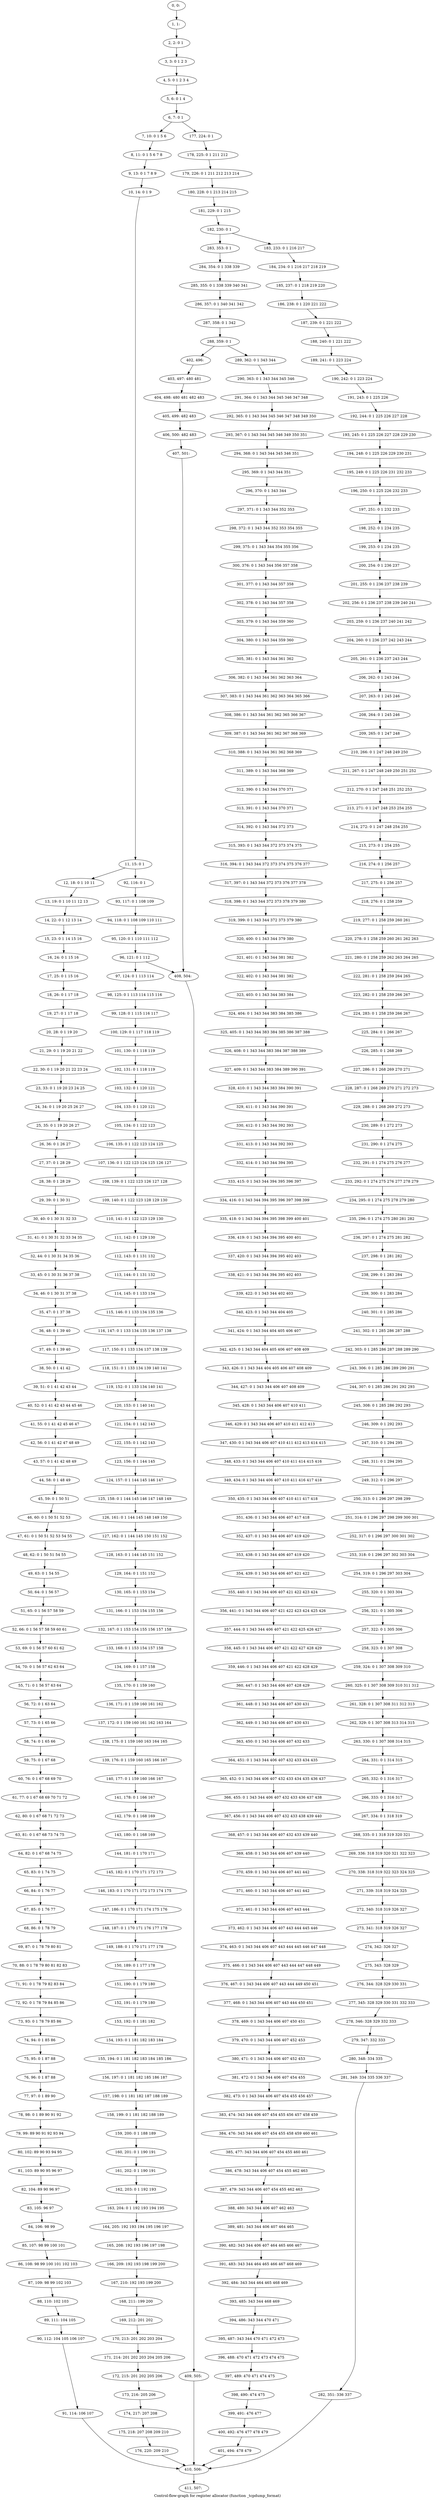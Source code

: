 digraph G {
graph [label="Control-flow-graph for register allocator (function _tcpdump_format)"]
0[label="0, 0: "];
1[label="1, 1: "];
2[label="2, 2: 0 1 "];
3[label="3, 3: 0 1 2 3 "];
4[label="4, 5: 0 1 2 3 4 "];
5[label="5, 6: 0 1 4 "];
6[label="6, 7: 0 1 "];
7[label="7, 10: 0 1 5 6 "];
8[label="8, 11: 0 1 5 6 7 8 "];
9[label="9, 13: 0 1 7 8 9 "];
10[label="10, 14: 0 1 9 "];
11[label="11, 15: 0 1 "];
12[label="12, 18: 0 1 10 11 "];
13[label="13, 19: 0 1 10 11 12 13 "];
14[label="14, 22: 0 1 12 13 14 "];
15[label="15, 23: 0 1 14 15 16 "];
16[label="16, 24: 0 1 15 16 "];
17[label="17, 25: 0 1 15 16 "];
18[label="18, 26: 0 1 17 18 "];
19[label="19, 27: 0 1 17 18 "];
20[label="20, 28: 0 1 19 20 "];
21[label="21, 29: 0 1 19 20 21 22 "];
22[label="22, 30: 0 1 19 20 21 22 23 24 "];
23[label="23, 33: 0 1 19 20 23 24 25 "];
24[label="24, 34: 0 1 19 20 25 26 27 "];
25[label="25, 35: 0 1 19 20 26 27 "];
26[label="26, 36: 0 1 26 27 "];
27[label="27, 37: 0 1 28 29 "];
28[label="28, 38: 0 1 28 29 "];
29[label="29, 39: 0 1 30 31 "];
30[label="30, 40: 0 1 30 31 32 33 "];
31[label="31, 41: 0 1 30 31 32 33 34 35 "];
32[label="32, 44: 0 1 30 31 34 35 36 "];
33[label="33, 45: 0 1 30 31 36 37 38 "];
34[label="34, 46: 0 1 30 31 37 38 "];
35[label="35, 47: 0 1 37 38 "];
36[label="36, 48: 0 1 39 40 "];
37[label="37, 49: 0 1 39 40 "];
38[label="38, 50: 0 1 41 42 "];
39[label="39, 51: 0 1 41 42 43 44 "];
40[label="40, 52: 0 1 41 42 43 44 45 46 "];
41[label="41, 55: 0 1 41 42 45 46 47 "];
42[label="42, 56: 0 1 41 42 47 48 49 "];
43[label="43, 57: 0 1 41 42 48 49 "];
44[label="44, 58: 0 1 48 49 "];
45[label="45, 59: 0 1 50 51 "];
46[label="46, 60: 0 1 50 51 52 53 "];
47[label="47, 61: 0 1 50 51 52 53 54 55 "];
48[label="48, 62: 0 1 50 51 54 55 "];
49[label="49, 63: 0 1 54 55 "];
50[label="50, 64: 0 1 56 57 "];
51[label="51, 65: 0 1 56 57 58 59 "];
52[label="52, 66: 0 1 56 57 58 59 60 61 "];
53[label="53, 69: 0 1 56 57 60 61 62 "];
54[label="54, 70: 0 1 56 57 62 63 64 "];
55[label="55, 71: 0 1 56 57 63 64 "];
56[label="56, 72: 0 1 63 64 "];
57[label="57, 73: 0 1 65 66 "];
58[label="58, 74: 0 1 65 66 "];
59[label="59, 75: 0 1 67 68 "];
60[label="60, 76: 0 1 67 68 69 70 "];
61[label="61, 77: 0 1 67 68 69 70 71 72 "];
62[label="62, 80: 0 1 67 68 71 72 73 "];
63[label="63, 81: 0 1 67 68 73 74 75 "];
64[label="64, 82: 0 1 67 68 74 75 "];
65[label="65, 83: 0 1 74 75 "];
66[label="66, 84: 0 1 76 77 "];
67[label="67, 85: 0 1 76 77 "];
68[label="68, 86: 0 1 78 79 "];
69[label="69, 87: 0 1 78 79 80 81 "];
70[label="70, 88: 0 1 78 79 80 81 82 83 "];
71[label="71, 91: 0 1 78 79 82 83 84 "];
72[label="72, 92: 0 1 78 79 84 85 86 "];
73[label="73, 93: 0 1 78 79 85 86 "];
74[label="74, 94: 0 1 85 86 "];
75[label="75, 95: 0 1 87 88 "];
76[label="76, 96: 0 1 87 88 "];
77[label="77, 97: 0 1 89 90 "];
78[label="78, 98: 0 1 89 90 91 92 "];
79[label="79, 99: 89 90 91 92 93 94 "];
80[label="80, 102: 89 90 93 94 95 "];
81[label="81, 103: 89 90 95 96 97 "];
82[label="82, 104: 89 90 96 97 "];
83[label="83, 105: 96 97 "];
84[label="84, 106: 98 99 "];
85[label="85, 107: 98 99 100 101 "];
86[label="86, 108: 98 99 100 101 102 103 "];
87[label="87, 109: 98 99 102 103 "];
88[label="88, 110: 102 103 "];
89[label="89, 111: 104 105 "];
90[label="90, 112: 104 105 106 107 "];
91[label="91, 114: 106 107 "];
92[label="92, 116: 0 1 "];
93[label="93, 117: 0 1 108 109 "];
94[label="94, 118: 0 1 108 109 110 111 "];
95[label="95, 120: 0 1 110 111 112 "];
96[label="96, 121: 0 1 112 "];
97[label="97, 124: 0 1 113 114 "];
98[label="98, 125: 0 1 113 114 115 116 "];
99[label="99, 128: 0 1 115 116 117 "];
100[label="100, 129: 0 1 117 118 119 "];
101[label="101, 130: 0 1 118 119 "];
102[label="102, 131: 0 1 118 119 "];
103[label="103, 132: 0 1 120 121 "];
104[label="104, 133: 0 1 120 121 "];
105[label="105, 134: 0 1 122 123 "];
106[label="106, 135: 0 1 122 123 124 125 "];
107[label="107, 136: 0 1 122 123 124 125 126 127 "];
108[label="108, 139: 0 1 122 123 126 127 128 "];
109[label="109, 140: 0 1 122 123 128 129 130 "];
110[label="110, 141: 0 1 122 123 129 130 "];
111[label="111, 142: 0 1 129 130 "];
112[label="112, 143: 0 1 131 132 "];
113[label="113, 144: 0 1 131 132 "];
114[label="114, 145: 0 1 133 134 "];
115[label="115, 146: 0 1 133 134 135 136 "];
116[label="116, 147: 0 1 133 134 135 136 137 138 "];
117[label="117, 150: 0 1 133 134 137 138 139 "];
118[label="118, 151: 0 1 133 134 139 140 141 "];
119[label="119, 152: 0 1 133 134 140 141 "];
120[label="120, 153: 0 1 140 141 "];
121[label="121, 154: 0 1 142 143 "];
122[label="122, 155: 0 1 142 143 "];
123[label="123, 156: 0 1 144 145 "];
124[label="124, 157: 0 1 144 145 146 147 "];
125[label="125, 158: 0 1 144 145 146 147 148 149 "];
126[label="126, 161: 0 1 144 145 148 149 150 "];
127[label="127, 162: 0 1 144 145 150 151 152 "];
128[label="128, 163: 0 1 144 145 151 152 "];
129[label="129, 164: 0 1 151 152 "];
130[label="130, 165: 0 1 153 154 "];
131[label="131, 166: 0 1 153 154 155 156 "];
132[label="132, 167: 0 1 153 154 155 156 157 158 "];
133[label="133, 168: 0 1 153 154 157 158 "];
134[label="134, 169: 0 1 157 158 "];
135[label="135, 170: 0 1 159 160 "];
136[label="136, 171: 0 1 159 160 161 162 "];
137[label="137, 172: 0 1 159 160 161 162 163 164 "];
138[label="138, 175: 0 1 159 160 163 164 165 "];
139[label="139, 176: 0 1 159 160 165 166 167 "];
140[label="140, 177: 0 1 159 160 166 167 "];
141[label="141, 178: 0 1 166 167 "];
142[label="142, 179: 0 1 168 169 "];
143[label="143, 180: 0 1 168 169 "];
144[label="144, 181: 0 1 170 171 "];
145[label="145, 182: 0 1 170 171 172 173 "];
146[label="146, 183: 0 1 170 171 172 173 174 175 "];
147[label="147, 186: 0 1 170 171 174 175 176 "];
148[label="148, 187: 0 1 170 171 176 177 178 "];
149[label="149, 188: 0 1 170 171 177 178 "];
150[label="150, 189: 0 1 177 178 "];
151[label="151, 190: 0 1 179 180 "];
152[label="152, 191: 0 1 179 180 "];
153[label="153, 192: 0 1 181 182 "];
154[label="154, 193: 0 1 181 182 183 184 "];
155[label="155, 194: 0 1 181 182 183 184 185 186 "];
156[label="156, 197: 0 1 181 182 185 186 187 "];
157[label="157, 198: 0 1 181 182 187 188 189 "];
158[label="158, 199: 0 1 181 182 188 189 "];
159[label="159, 200: 0 1 188 189 "];
160[label="160, 201: 0 1 190 191 "];
161[label="161, 202: 0 1 190 191 "];
162[label="162, 203: 0 1 192 193 "];
163[label="163, 204: 0 1 192 193 194 195 "];
164[label="164, 205: 192 193 194 195 196 197 "];
165[label="165, 208: 192 193 196 197 198 "];
166[label="166, 209: 192 193 198 199 200 "];
167[label="167, 210: 192 193 199 200 "];
168[label="168, 211: 199 200 "];
169[label="169, 212: 201 202 "];
170[label="170, 213: 201 202 203 204 "];
171[label="171, 214: 201 202 203 204 205 206 "];
172[label="172, 215: 201 202 205 206 "];
173[label="173, 216: 205 206 "];
174[label="174, 217: 207 208 "];
175[label="175, 218: 207 208 209 210 "];
176[label="176, 220: 209 210 "];
177[label="177, 224: 0 1 "];
178[label="178, 225: 0 1 211 212 "];
179[label="179, 226: 0 1 211 212 213 214 "];
180[label="180, 228: 0 1 213 214 215 "];
181[label="181, 229: 0 1 215 "];
182[label="182, 230: 0 1 "];
183[label="183, 233: 0 1 216 217 "];
184[label="184, 234: 0 1 216 217 218 219 "];
185[label="185, 237: 0 1 218 219 220 "];
186[label="186, 238: 0 1 220 221 222 "];
187[label="187, 239: 0 1 221 222 "];
188[label="188, 240: 0 1 221 222 "];
189[label="189, 241: 0 1 223 224 "];
190[label="190, 242: 0 1 223 224 "];
191[label="191, 243: 0 1 225 226 "];
192[label="192, 244: 0 1 225 226 227 228 "];
193[label="193, 245: 0 1 225 226 227 228 229 230 "];
194[label="194, 248: 0 1 225 226 229 230 231 "];
195[label="195, 249: 0 1 225 226 231 232 233 "];
196[label="196, 250: 0 1 225 226 232 233 "];
197[label="197, 251: 0 1 232 233 "];
198[label="198, 252: 0 1 234 235 "];
199[label="199, 253: 0 1 234 235 "];
200[label="200, 254: 0 1 236 237 "];
201[label="201, 255: 0 1 236 237 238 239 "];
202[label="202, 256: 0 1 236 237 238 239 240 241 "];
203[label="203, 259: 0 1 236 237 240 241 242 "];
204[label="204, 260: 0 1 236 237 242 243 244 "];
205[label="205, 261: 0 1 236 237 243 244 "];
206[label="206, 262: 0 1 243 244 "];
207[label="207, 263: 0 1 245 246 "];
208[label="208, 264: 0 1 245 246 "];
209[label="209, 265: 0 1 247 248 "];
210[label="210, 266: 0 1 247 248 249 250 "];
211[label="211, 267: 0 1 247 248 249 250 251 252 "];
212[label="212, 270: 0 1 247 248 251 252 253 "];
213[label="213, 271: 0 1 247 248 253 254 255 "];
214[label="214, 272: 0 1 247 248 254 255 "];
215[label="215, 273: 0 1 254 255 "];
216[label="216, 274: 0 1 256 257 "];
217[label="217, 275: 0 1 256 257 "];
218[label="218, 276: 0 1 258 259 "];
219[label="219, 277: 0 1 258 259 260 261 "];
220[label="220, 278: 0 1 258 259 260 261 262 263 "];
221[label="221, 280: 0 1 258 259 262 263 264 265 "];
222[label="222, 281: 0 1 258 259 264 265 "];
223[label="223, 282: 0 1 258 259 266 267 "];
224[label="224, 283: 0 1 258 259 266 267 "];
225[label="225, 284: 0 1 266 267 "];
226[label="226, 285: 0 1 268 269 "];
227[label="227, 286: 0 1 268 269 270 271 "];
228[label="228, 287: 0 1 268 269 270 271 272 273 "];
229[label="229, 288: 0 1 268 269 272 273 "];
230[label="230, 289: 0 1 272 273 "];
231[label="231, 290: 0 1 274 275 "];
232[label="232, 291: 0 1 274 275 276 277 "];
233[label="233, 292: 0 1 274 275 276 277 278 279 "];
234[label="234, 295: 0 1 274 275 278 279 280 "];
235[label="235, 296: 0 1 274 275 280 281 282 "];
236[label="236, 297: 0 1 274 275 281 282 "];
237[label="237, 298: 0 1 281 282 "];
238[label="238, 299: 0 1 283 284 "];
239[label="239, 300: 0 1 283 284 "];
240[label="240, 301: 0 1 285 286 "];
241[label="241, 302: 0 1 285 286 287 288 "];
242[label="242, 303: 0 1 285 286 287 288 289 290 "];
243[label="243, 306: 0 1 285 286 289 290 291 "];
244[label="244, 307: 0 1 285 286 291 292 293 "];
245[label="245, 308: 0 1 285 286 292 293 "];
246[label="246, 309: 0 1 292 293 "];
247[label="247, 310: 0 1 294 295 "];
248[label="248, 311: 0 1 294 295 "];
249[label="249, 312: 0 1 296 297 "];
250[label="250, 313: 0 1 296 297 298 299 "];
251[label="251, 314: 0 1 296 297 298 299 300 301 "];
252[label="252, 317: 0 1 296 297 300 301 302 "];
253[label="253, 318: 0 1 296 297 302 303 304 "];
254[label="254, 319: 0 1 296 297 303 304 "];
255[label="255, 320: 0 1 303 304 "];
256[label="256, 321: 0 1 305 306 "];
257[label="257, 322: 0 1 305 306 "];
258[label="258, 323: 0 1 307 308 "];
259[label="259, 324: 0 1 307 308 309 310 "];
260[label="260, 325: 0 1 307 308 309 310 311 312 "];
261[label="261, 328: 0 1 307 308 311 312 313 "];
262[label="262, 329: 0 1 307 308 313 314 315 "];
263[label="263, 330: 0 1 307 308 314 315 "];
264[label="264, 331: 0 1 314 315 "];
265[label="265, 332: 0 1 316 317 "];
266[label="266, 333: 0 1 316 317 "];
267[label="267, 334: 0 1 318 319 "];
268[label="268, 335: 0 1 318 319 320 321 "];
269[label="269, 336: 318 319 320 321 322 323 "];
270[label="270, 338: 318 319 322 323 324 325 "];
271[label="271, 339: 318 319 324 325 "];
272[label="272, 340: 318 319 326 327 "];
273[label="273, 341: 318 319 326 327 "];
274[label="274, 342: 326 327 "];
275[label="275, 343: 328 329 "];
276[label="276, 344: 328 329 330 331 "];
277[label="277, 345: 328 329 330 331 332 333 "];
278[label="278, 346: 328 329 332 333 "];
279[label="279, 347: 332 333 "];
280[label="280, 348: 334 335 "];
281[label="281, 349: 334 335 336 337 "];
282[label="282, 351: 336 337 "];
283[label="283, 353: 0 1 "];
284[label="284, 354: 0 1 338 339 "];
285[label="285, 355: 0 1 338 339 340 341 "];
286[label="286, 357: 0 1 340 341 342 "];
287[label="287, 358: 0 1 342 "];
288[label="288, 359: 0 1 "];
289[label="289, 362: 0 1 343 344 "];
290[label="290, 363: 0 1 343 344 345 346 "];
291[label="291, 364: 0 1 343 344 345 346 347 348 "];
292[label="292, 365: 0 1 343 344 345 346 347 348 349 350 "];
293[label="293, 367: 0 1 343 344 345 346 349 350 351 "];
294[label="294, 368: 0 1 343 344 345 346 351 "];
295[label="295, 369: 0 1 343 344 351 "];
296[label="296, 370: 0 1 343 344 "];
297[label="297, 371: 0 1 343 344 352 353 "];
298[label="298, 372: 0 1 343 344 352 353 354 355 "];
299[label="299, 375: 0 1 343 344 354 355 356 "];
300[label="300, 376: 0 1 343 344 356 357 358 "];
301[label="301, 377: 0 1 343 344 357 358 "];
302[label="302, 378: 0 1 343 344 357 358 "];
303[label="303, 379: 0 1 343 344 359 360 "];
304[label="304, 380: 0 1 343 344 359 360 "];
305[label="305, 381: 0 1 343 344 361 362 "];
306[label="306, 382: 0 1 343 344 361 362 363 364 "];
307[label="307, 383: 0 1 343 344 361 362 363 364 365 366 "];
308[label="308, 386: 0 1 343 344 361 362 365 366 367 "];
309[label="309, 387: 0 1 343 344 361 362 367 368 369 "];
310[label="310, 388: 0 1 343 344 361 362 368 369 "];
311[label="311, 389: 0 1 343 344 368 369 "];
312[label="312, 390: 0 1 343 344 370 371 "];
313[label="313, 391: 0 1 343 344 370 371 "];
314[label="314, 392: 0 1 343 344 372 373 "];
315[label="315, 393: 0 1 343 344 372 373 374 375 "];
316[label="316, 394: 0 1 343 344 372 373 374 375 376 377 "];
317[label="317, 397: 0 1 343 344 372 373 376 377 378 "];
318[label="318, 398: 0 1 343 344 372 373 378 379 380 "];
319[label="319, 399: 0 1 343 344 372 373 379 380 "];
320[label="320, 400: 0 1 343 344 379 380 "];
321[label="321, 401: 0 1 343 344 381 382 "];
322[label="322, 402: 0 1 343 344 381 382 "];
323[label="323, 403: 0 1 343 344 383 384 "];
324[label="324, 404: 0 1 343 344 383 384 385 386 "];
325[label="325, 405: 0 1 343 344 383 384 385 386 387 388 "];
326[label="326, 408: 0 1 343 344 383 384 387 388 389 "];
327[label="327, 409: 0 1 343 344 383 384 389 390 391 "];
328[label="328, 410: 0 1 343 344 383 384 390 391 "];
329[label="329, 411: 0 1 343 344 390 391 "];
330[label="330, 412: 0 1 343 344 392 393 "];
331[label="331, 413: 0 1 343 344 392 393 "];
332[label="332, 414: 0 1 343 344 394 395 "];
333[label="333, 415: 0 1 343 344 394 395 396 397 "];
334[label="334, 416: 0 1 343 344 394 395 396 397 398 399 "];
335[label="335, 418: 0 1 343 344 394 395 398 399 400 401 "];
336[label="336, 419: 0 1 343 344 394 395 400 401 "];
337[label="337, 420: 0 1 343 344 394 395 402 403 "];
338[label="338, 421: 0 1 343 344 394 395 402 403 "];
339[label="339, 422: 0 1 343 344 402 403 "];
340[label="340, 423: 0 1 343 344 404 405 "];
341[label="341, 424: 0 1 343 344 404 405 406 407 "];
342[label="342, 425: 0 1 343 344 404 405 406 407 408 409 "];
343[label="343, 426: 0 1 343 344 404 405 406 407 408 409 "];
344[label="344, 427: 0 1 343 344 406 407 408 409 "];
345[label="345, 428: 0 1 343 344 406 407 410 411 "];
346[label="346, 429: 0 1 343 344 406 407 410 411 412 413 "];
347[label="347, 430: 0 1 343 344 406 407 410 411 412 413 414 415 "];
348[label="348, 433: 0 1 343 344 406 407 410 411 414 415 416 "];
349[label="349, 434: 0 1 343 344 406 407 410 411 416 417 418 "];
350[label="350, 435: 0 1 343 344 406 407 410 411 417 418 "];
351[label="351, 436: 0 1 343 344 406 407 417 418 "];
352[label="352, 437: 0 1 343 344 406 407 419 420 "];
353[label="353, 438: 0 1 343 344 406 407 419 420 "];
354[label="354, 439: 0 1 343 344 406 407 421 422 "];
355[label="355, 440: 0 1 343 344 406 407 421 422 423 424 "];
356[label="356, 441: 0 1 343 344 406 407 421 422 423 424 425 426 "];
357[label="357, 444: 0 1 343 344 406 407 421 422 425 426 427 "];
358[label="358, 445: 0 1 343 344 406 407 421 422 427 428 429 "];
359[label="359, 446: 0 1 343 344 406 407 421 422 428 429 "];
360[label="360, 447: 0 1 343 344 406 407 428 429 "];
361[label="361, 448: 0 1 343 344 406 407 430 431 "];
362[label="362, 449: 0 1 343 344 406 407 430 431 "];
363[label="363, 450: 0 1 343 344 406 407 432 433 "];
364[label="364, 451: 0 1 343 344 406 407 432 433 434 435 "];
365[label="365, 452: 0 1 343 344 406 407 432 433 434 435 436 437 "];
366[label="366, 455: 0 1 343 344 406 407 432 433 436 437 438 "];
367[label="367, 456: 0 1 343 344 406 407 432 433 438 439 440 "];
368[label="368, 457: 0 1 343 344 406 407 432 433 439 440 "];
369[label="369, 458: 0 1 343 344 406 407 439 440 "];
370[label="370, 459: 0 1 343 344 406 407 441 442 "];
371[label="371, 460: 0 1 343 344 406 407 441 442 "];
372[label="372, 461: 0 1 343 344 406 407 443 444 "];
373[label="373, 462: 0 1 343 344 406 407 443 444 445 446 "];
374[label="374, 463: 0 1 343 344 406 407 443 444 445 446 447 448 "];
375[label="375, 466: 0 1 343 344 406 407 443 444 447 448 449 "];
376[label="376, 467: 0 1 343 344 406 407 443 444 449 450 451 "];
377[label="377, 468: 0 1 343 344 406 407 443 444 450 451 "];
378[label="378, 469: 0 1 343 344 406 407 450 451 "];
379[label="379, 470: 0 1 343 344 406 407 452 453 "];
380[label="380, 471: 0 1 343 344 406 407 452 453 "];
381[label="381, 472: 0 1 343 344 406 407 454 455 "];
382[label="382, 473: 0 1 343 344 406 407 454 455 456 457 "];
383[label="383, 474: 343 344 406 407 454 455 456 457 458 459 "];
384[label="384, 476: 343 344 406 407 454 455 458 459 460 461 "];
385[label="385, 477: 343 344 406 407 454 455 460 461 "];
386[label="386, 478: 343 344 406 407 454 455 462 463 "];
387[label="387, 479: 343 344 406 407 454 455 462 463 "];
388[label="388, 480: 343 344 406 407 462 463 "];
389[label="389, 481: 343 344 406 407 464 465 "];
390[label="390, 482: 343 344 406 407 464 465 466 467 "];
391[label="391, 483: 343 344 464 465 466 467 468 469 "];
392[label="392, 484: 343 344 464 465 468 469 "];
393[label="393, 485: 343 344 468 469 "];
394[label="394, 486: 343 344 470 471 "];
395[label="395, 487: 343 344 470 471 472 473 "];
396[label="396, 488: 470 471 472 473 474 475 "];
397[label="397, 489: 470 471 474 475 "];
398[label="398, 490: 474 475 "];
399[label="399, 491: 476 477 "];
400[label="400, 492: 476 477 478 479 "];
401[label="401, 494: 478 479 "];
402[label="402, 496: "];
403[label="403, 497: 480 481 "];
404[label="404, 498: 480 481 482 483 "];
405[label="405, 499: 482 483 "];
406[label="406, 500: 482 483 "];
407[label="407, 501: "];
408[label="408, 504: "];
409[label="409, 505: "];
410[label="410, 506: "];
411[label="411, 507: "];
0->1 ;
1->2 ;
2->3 ;
3->4 ;
4->5 ;
5->6 ;
6->7 ;
6->177 ;
7->8 ;
8->9 ;
9->10 ;
10->11 ;
11->12 ;
11->92 ;
12->13 ;
13->14 ;
14->15 ;
15->16 ;
16->17 ;
17->18 ;
18->19 ;
19->20 ;
20->21 ;
21->22 ;
22->23 ;
23->24 ;
24->25 ;
25->26 ;
26->27 ;
27->28 ;
28->29 ;
29->30 ;
30->31 ;
31->32 ;
32->33 ;
33->34 ;
34->35 ;
35->36 ;
36->37 ;
37->38 ;
38->39 ;
39->40 ;
40->41 ;
41->42 ;
42->43 ;
43->44 ;
44->45 ;
45->46 ;
46->47 ;
47->48 ;
48->49 ;
49->50 ;
50->51 ;
51->52 ;
52->53 ;
53->54 ;
54->55 ;
55->56 ;
56->57 ;
57->58 ;
58->59 ;
59->60 ;
60->61 ;
61->62 ;
62->63 ;
63->64 ;
64->65 ;
65->66 ;
66->67 ;
67->68 ;
68->69 ;
69->70 ;
70->71 ;
71->72 ;
72->73 ;
73->74 ;
74->75 ;
75->76 ;
76->77 ;
77->78 ;
78->79 ;
79->80 ;
80->81 ;
81->82 ;
82->83 ;
83->84 ;
84->85 ;
85->86 ;
86->87 ;
87->88 ;
88->89 ;
89->90 ;
90->91 ;
91->410 ;
92->93 ;
93->94 ;
94->95 ;
95->96 ;
96->97 ;
96->408 ;
97->98 ;
98->99 ;
99->100 ;
100->101 ;
101->102 ;
102->103 ;
103->104 ;
104->105 ;
105->106 ;
106->107 ;
107->108 ;
108->109 ;
109->110 ;
110->111 ;
111->112 ;
112->113 ;
113->114 ;
114->115 ;
115->116 ;
116->117 ;
117->118 ;
118->119 ;
119->120 ;
120->121 ;
121->122 ;
122->123 ;
123->124 ;
124->125 ;
125->126 ;
126->127 ;
127->128 ;
128->129 ;
129->130 ;
130->131 ;
131->132 ;
132->133 ;
133->134 ;
134->135 ;
135->136 ;
136->137 ;
137->138 ;
138->139 ;
139->140 ;
140->141 ;
141->142 ;
142->143 ;
143->144 ;
144->145 ;
145->146 ;
146->147 ;
147->148 ;
148->149 ;
149->150 ;
150->151 ;
151->152 ;
152->153 ;
153->154 ;
154->155 ;
155->156 ;
156->157 ;
157->158 ;
158->159 ;
159->160 ;
160->161 ;
161->162 ;
162->163 ;
163->164 ;
164->165 ;
165->166 ;
166->167 ;
167->168 ;
168->169 ;
169->170 ;
170->171 ;
171->172 ;
172->173 ;
173->174 ;
174->175 ;
175->176 ;
176->410 ;
177->178 ;
178->179 ;
179->180 ;
180->181 ;
181->182 ;
182->183 ;
182->283 ;
183->184 ;
184->185 ;
185->186 ;
186->187 ;
187->188 ;
188->189 ;
189->190 ;
190->191 ;
191->192 ;
192->193 ;
193->194 ;
194->195 ;
195->196 ;
196->197 ;
197->198 ;
198->199 ;
199->200 ;
200->201 ;
201->202 ;
202->203 ;
203->204 ;
204->205 ;
205->206 ;
206->207 ;
207->208 ;
208->209 ;
209->210 ;
210->211 ;
211->212 ;
212->213 ;
213->214 ;
214->215 ;
215->216 ;
216->217 ;
217->218 ;
218->219 ;
219->220 ;
220->221 ;
221->222 ;
222->223 ;
223->224 ;
224->225 ;
225->226 ;
226->227 ;
227->228 ;
228->229 ;
229->230 ;
230->231 ;
231->232 ;
232->233 ;
233->234 ;
234->235 ;
235->236 ;
236->237 ;
237->238 ;
238->239 ;
239->240 ;
240->241 ;
241->242 ;
242->243 ;
243->244 ;
244->245 ;
245->246 ;
246->247 ;
247->248 ;
248->249 ;
249->250 ;
250->251 ;
251->252 ;
252->253 ;
253->254 ;
254->255 ;
255->256 ;
256->257 ;
257->258 ;
258->259 ;
259->260 ;
260->261 ;
261->262 ;
262->263 ;
263->264 ;
264->265 ;
265->266 ;
266->267 ;
267->268 ;
268->269 ;
269->270 ;
270->271 ;
271->272 ;
272->273 ;
273->274 ;
274->275 ;
275->276 ;
276->277 ;
277->278 ;
278->279 ;
279->280 ;
280->281 ;
281->282 ;
282->410 ;
283->284 ;
284->285 ;
285->286 ;
286->287 ;
287->288 ;
288->289 ;
288->402 ;
289->290 ;
290->291 ;
291->292 ;
292->293 ;
293->294 ;
294->295 ;
295->296 ;
296->297 ;
297->298 ;
298->299 ;
299->300 ;
300->301 ;
301->302 ;
302->303 ;
303->304 ;
304->305 ;
305->306 ;
306->307 ;
307->308 ;
308->309 ;
309->310 ;
310->311 ;
311->312 ;
312->313 ;
313->314 ;
314->315 ;
315->316 ;
316->317 ;
317->318 ;
318->319 ;
319->320 ;
320->321 ;
321->322 ;
322->323 ;
323->324 ;
324->325 ;
325->326 ;
326->327 ;
327->328 ;
328->329 ;
329->330 ;
330->331 ;
331->332 ;
332->333 ;
333->334 ;
334->335 ;
335->336 ;
336->337 ;
337->338 ;
338->339 ;
339->340 ;
340->341 ;
341->342 ;
342->343 ;
343->344 ;
344->345 ;
345->346 ;
346->347 ;
347->348 ;
348->349 ;
349->350 ;
350->351 ;
351->352 ;
352->353 ;
353->354 ;
354->355 ;
355->356 ;
356->357 ;
357->358 ;
358->359 ;
359->360 ;
360->361 ;
361->362 ;
362->363 ;
363->364 ;
364->365 ;
365->366 ;
366->367 ;
367->368 ;
368->369 ;
369->370 ;
370->371 ;
371->372 ;
372->373 ;
373->374 ;
374->375 ;
375->376 ;
376->377 ;
377->378 ;
378->379 ;
379->380 ;
380->381 ;
381->382 ;
382->383 ;
383->384 ;
384->385 ;
385->386 ;
386->387 ;
387->388 ;
388->389 ;
389->390 ;
390->391 ;
391->392 ;
392->393 ;
393->394 ;
394->395 ;
395->396 ;
396->397 ;
397->398 ;
398->399 ;
399->400 ;
400->401 ;
401->410 ;
402->403 ;
403->404 ;
404->405 ;
405->406 ;
406->407 ;
407->408 ;
408->409 ;
409->410 ;
410->411 ;
}
